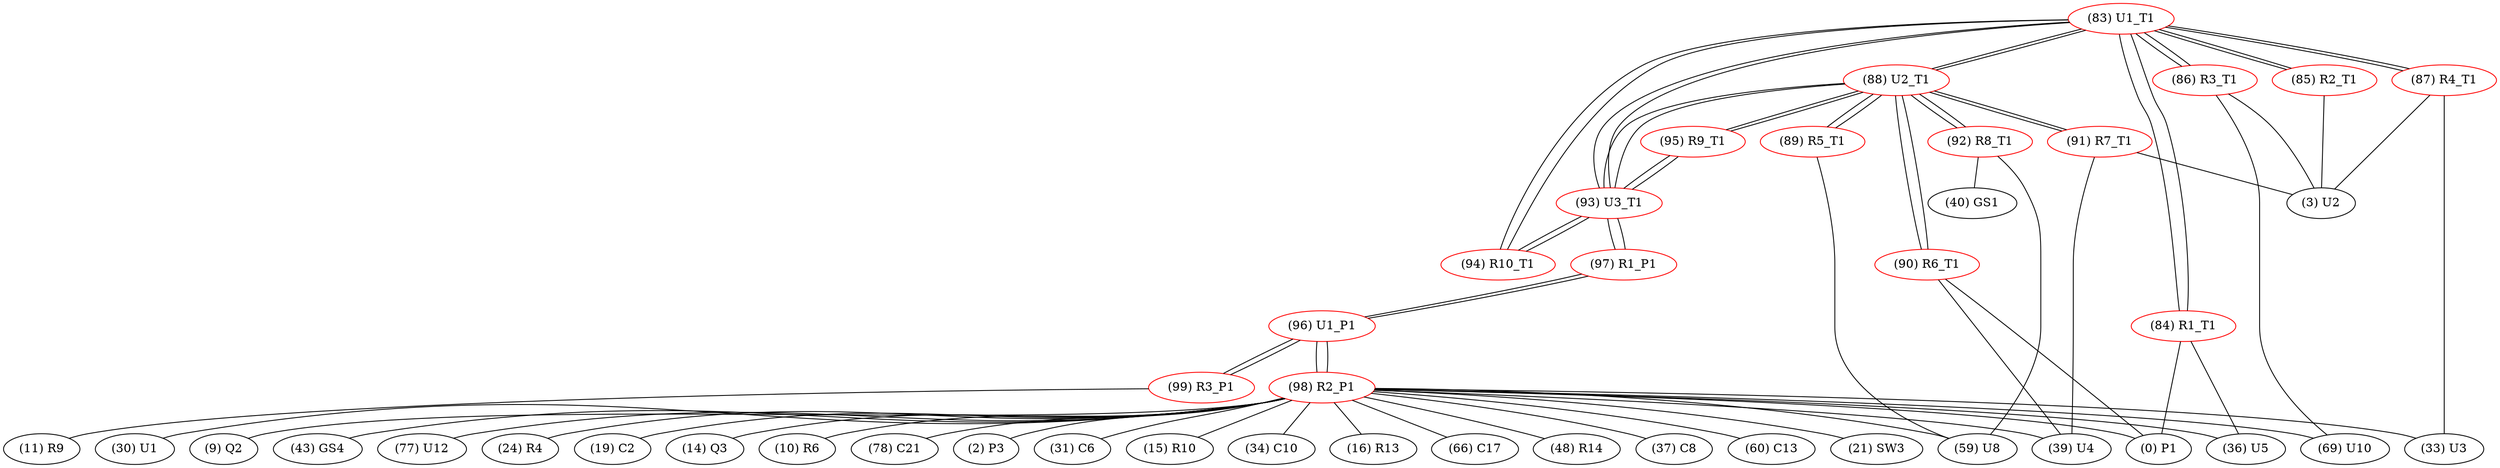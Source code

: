 graph {
	83 [label="(83) U1_T1" color=red]
	88 [label="(88) U2_T1"]
	93 [label="(93) U3_T1"]
	94 [label="(94) R10_T1"]
	87 [label="(87) R4_T1"]
	85 [label="(85) R2_T1"]
	86 [label="(86) R3_T1"]
	84 [label="(84) R1_T1"]
	84 [label="(84) R1_T1" color=red]
	0 [label="(0) P1"]
	36 [label="(36) U5"]
	83 [label="(83) U1_T1"]
	85 [label="(85) R2_T1" color=red]
	3 [label="(3) U2"]
	83 [label="(83) U1_T1"]
	86 [label="(86) R3_T1" color=red]
	69 [label="(69) U10"]
	3 [label="(3) U2"]
	83 [label="(83) U1_T1"]
	87 [label="(87) R4_T1" color=red]
	3 [label="(3) U2"]
	33 [label="(33) U3"]
	83 [label="(83) U1_T1"]
	88 [label="(88) U2_T1" color=red]
	91 [label="(91) R7_T1"]
	92 [label="(92) R8_T1"]
	89 [label="(89) R5_T1"]
	90 [label="(90) R6_T1"]
	93 [label="(93) U3_T1"]
	83 [label="(83) U1_T1"]
	95 [label="(95) R9_T1"]
	89 [label="(89) R5_T1" color=red]
	59 [label="(59) U8"]
	88 [label="(88) U2_T1"]
	90 [label="(90) R6_T1" color=red]
	39 [label="(39) U4"]
	0 [label="(0) P1"]
	88 [label="(88) U2_T1"]
	91 [label="(91) R7_T1" color=red]
	3 [label="(3) U2"]
	39 [label="(39) U4"]
	88 [label="(88) U2_T1"]
	92 [label="(92) R8_T1" color=red]
	59 [label="(59) U8"]
	40 [label="(40) GS1"]
	88 [label="(88) U2_T1"]
	93 [label="(93) U3_T1" color=red]
	88 [label="(88) U2_T1"]
	83 [label="(83) U1_T1"]
	95 [label="(95) R9_T1"]
	94 [label="(94) R10_T1"]
	97 [label="(97) R1_P1"]
	94 [label="(94) R10_T1" color=red]
	93 [label="(93) U3_T1"]
	83 [label="(83) U1_T1"]
	95 [label="(95) R9_T1" color=red]
	88 [label="(88) U2_T1"]
	93 [label="(93) U3_T1"]
	96 [label="(96) U1_P1" color=red]
	99 [label="(99) R3_P1"]
	98 [label="(98) R2_P1"]
	97 [label="(97) R1_P1"]
	97 [label="(97) R1_P1" color=red]
	93 [label="(93) U3_T1"]
	96 [label="(96) U1_P1"]
	98 [label="(98) R2_P1" color=red]
	2 [label="(2) P3"]
	31 [label="(31) C6"]
	15 [label="(15) R10"]
	69 [label="(69) U10"]
	34 [label="(34) C10"]
	16 [label="(16) R13"]
	66 [label="(66) C17"]
	48 [label="(48) R14"]
	37 [label="(37) C8"]
	60 [label="(60) C13"]
	21 [label="(21) SW3"]
	30 [label="(30) U1"]
	9 [label="(9) Q2"]
	0 [label="(0) P1"]
	43 [label="(43) GS4"]
	33 [label="(33) U3"]
	39 [label="(39) U4"]
	77 [label="(77) U12"]
	24 [label="(24) R4"]
	19 [label="(19) C2"]
	14 [label="(14) Q3"]
	59 [label="(59) U8"]
	10 [label="(10) R6"]
	36 [label="(36) U5"]
	78 [label="(78) C21"]
	96 [label="(96) U1_P1"]
	99 [label="(99) R3_P1" color=red]
	11 [label="(11) R9"]
	96 [label="(96) U1_P1"]
	83 -- 88
	83 -- 93
	83 -- 94
	83 -- 87
	83 -- 85
	83 -- 86
	83 -- 84
	84 -- 0
	84 -- 36
	84 -- 83
	85 -- 3
	85 -- 83
	86 -- 69
	86 -- 3
	86 -- 83
	87 -- 3
	87 -- 33
	87 -- 83
	88 -- 91
	88 -- 92
	88 -- 89
	88 -- 90
	88 -- 93
	88 -- 83
	88 -- 95
	89 -- 59
	89 -- 88
	90 -- 39
	90 -- 0
	90 -- 88
	91 -- 3
	91 -- 39
	91 -- 88
	92 -- 59
	92 -- 40
	92 -- 88
	93 -- 88
	93 -- 83
	93 -- 95
	93 -- 94
	93 -- 97
	94 -- 93
	94 -- 83
	95 -- 88
	95 -- 93
	96 -- 99
	96 -- 98
	96 -- 97
	97 -- 93
	97 -- 96
	98 -- 2
	98 -- 31
	98 -- 15
	98 -- 69
	98 -- 34
	98 -- 16
	98 -- 66
	98 -- 48
	98 -- 37
	98 -- 60
	98 -- 21
	98 -- 30
	98 -- 9
	98 -- 0
	98 -- 43
	98 -- 33
	98 -- 39
	98 -- 77
	98 -- 24
	98 -- 19
	98 -- 14
	98 -- 59
	98 -- 10
	98 -- 36
	98 -- 78
	98 -- 96
	99 -- 11
	99 -- 96
}